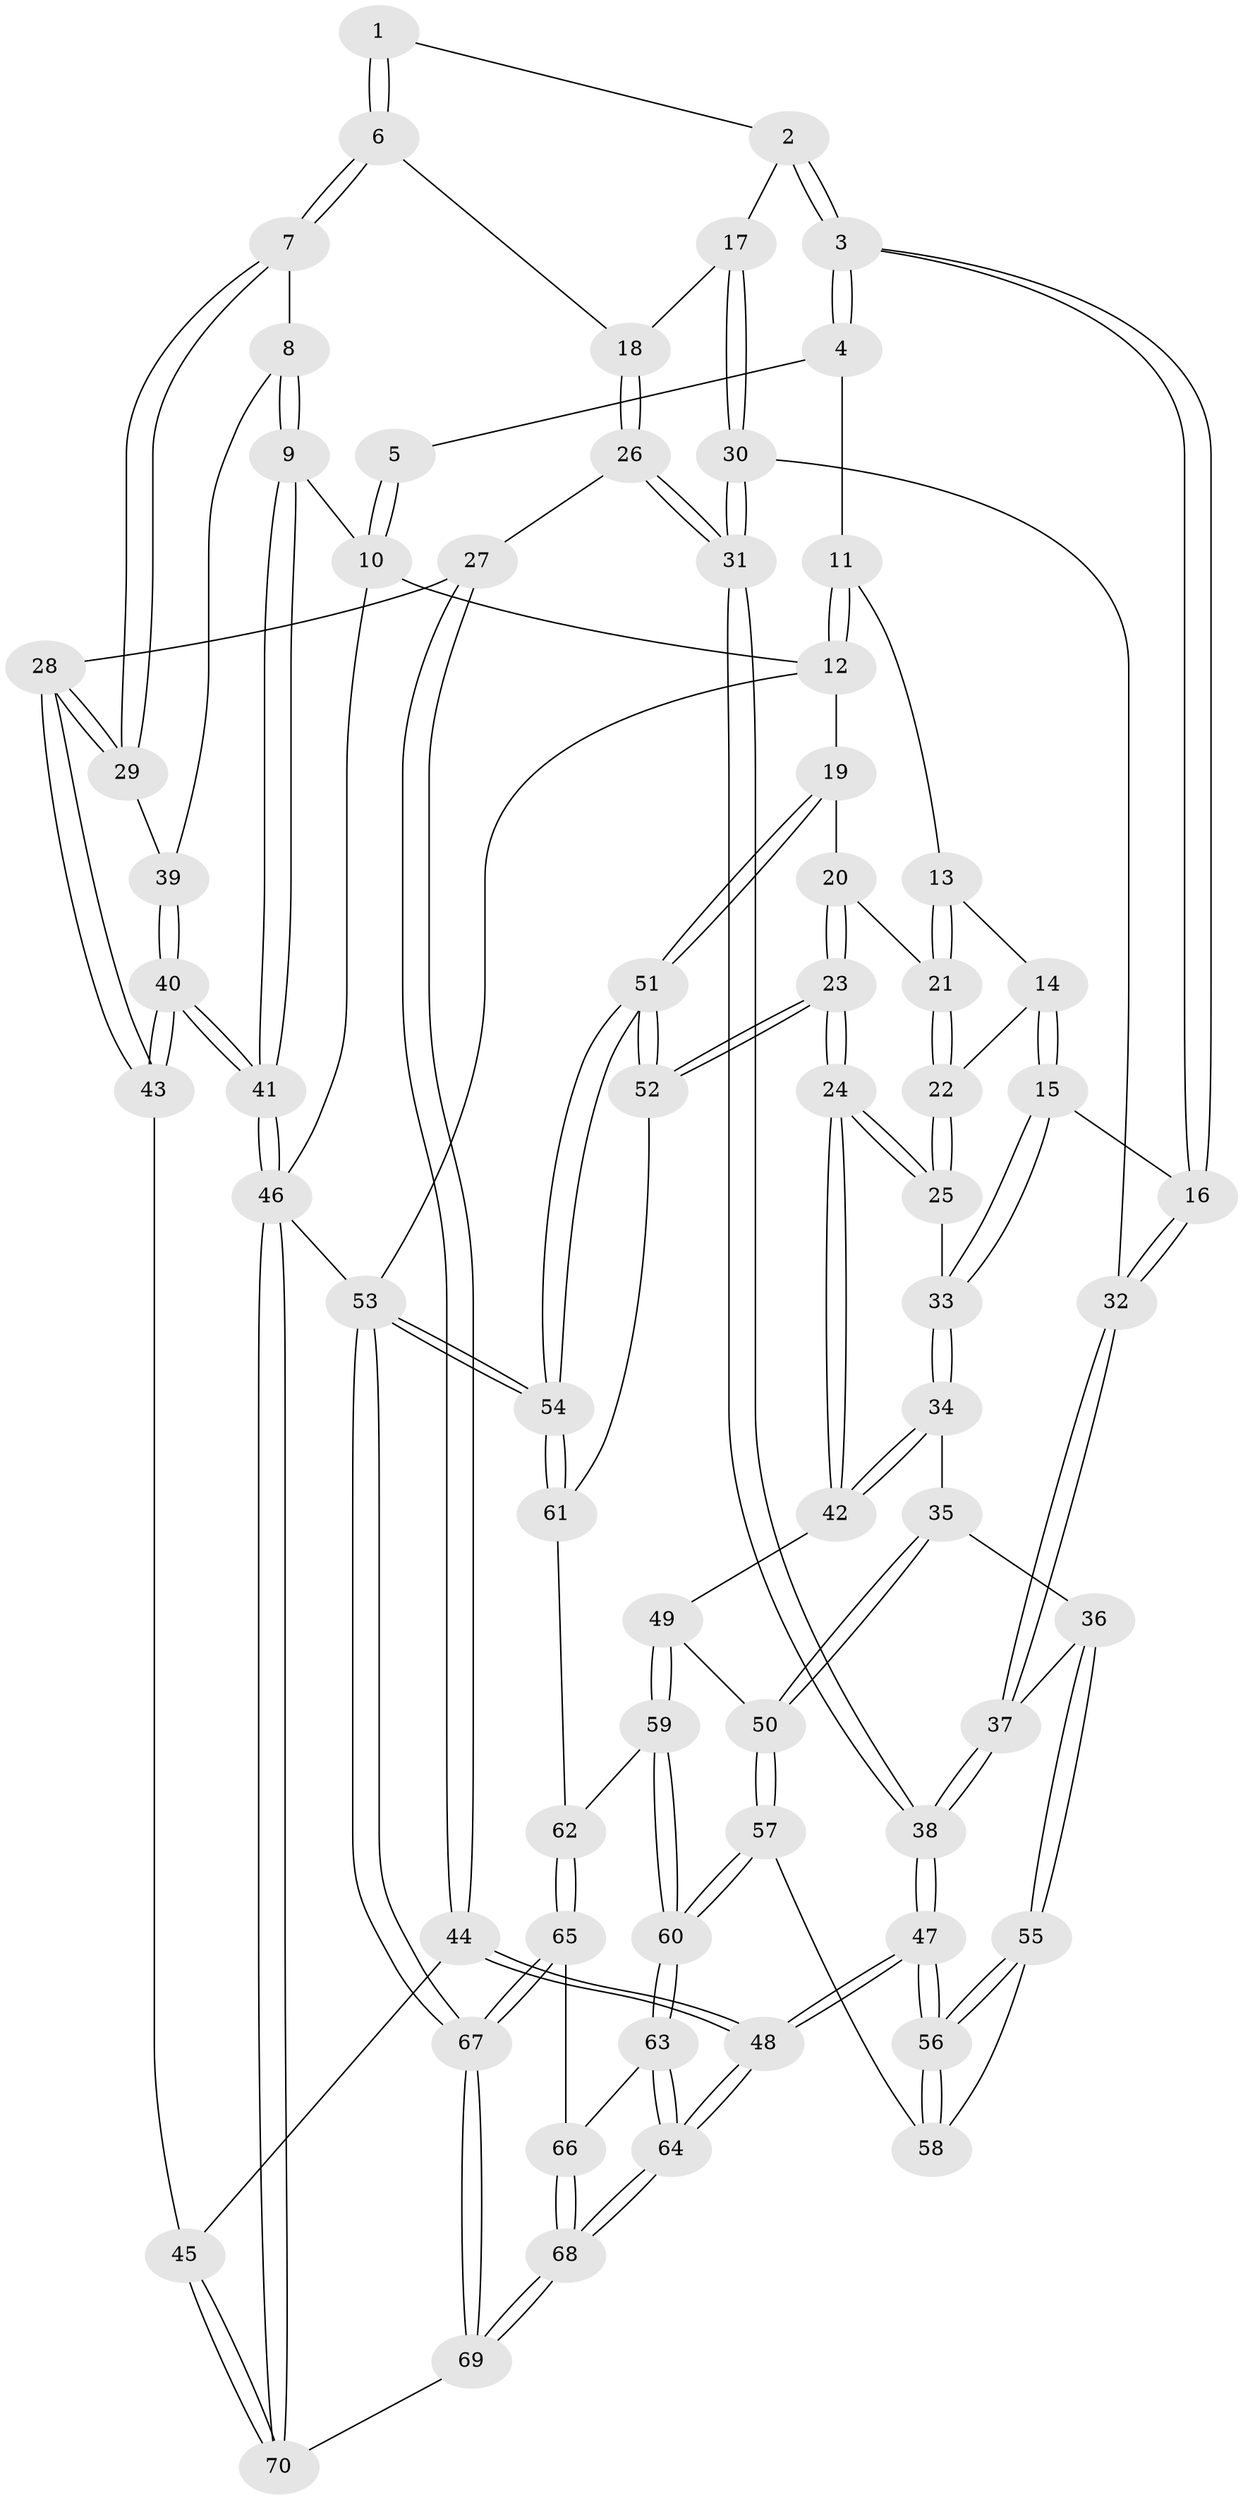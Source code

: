 // coarse degree distribution, {4: 0.5714285714285714, 3: 0.32142857142857145, 5: 0.10714285714285714}
// Generated by graph-tools (version 1.1) at 2025/38/03/04/25 23:38:29]
// undirected, 70 vertices, 172 edges
graph export_dot {
  node [color=gray90,style=filled];
  1 [pos="+0.2752744355193666+0"];
  2 [pos="+0.38125200771181417+0.03265487586869328"];
  3 [pos="+0.614488240753747+0.12832311031344174"];
  4 [pos="+0.76431872957362+0"];
  5 [pos="+0.21564508062620313+0"];
  6 [pos="+0.24221831554271062+0.18189913978196426"];
  7 [pos="+0.14325379960656107+0.23310258062083553"];
  8 [pos="+0+0.04709730255956792"];
  9 [pos="+0+0"];
  10 [pos="+0+0"];
  11 [pos="+0.8844559277554751+0"];
  12 [pos="+1+0"];
  13 [pos="+0.8772055940945314+0"];
  14 [pos="+0.8043014091486639+0.1813786033645167"];
  15 [pos="+0.6479435514890979+0.16255376425539939"];
  16 [pos="+0.6145322765556238+0.1345413532446172"];
  17 [pos="+0.36311682918331034+0.19755636684600256"];
  18 [pos="+0.3419329851997311+0.20198963660993863"];
  19 [pos="+1+0.17824418518900406"];
  20 [pos="+0.912624148475858+0.20830187952934245"];
  21 [pos="+0.9069070310195271+0.20677227545211752"];
  22 [pos="+0.8643017250819601+0.22367685764870318"];
  23 [pos="+0.985507354945906+0.4762653642202366"];
  24 [pos="+0.9604200465933289+0.4722984873230605"];
  25 [pos="+0.8283145878220151+0.296126445120749"];
  26 [pos="+0.28043083940729624+0.37000850307069844"];
  27 [pos="+0.21132786443638285+0.3529329018215594"];
  28 [pos="+0.17253992288309078+0.3233359768383067"];
  29 [pos="+0.15658599714627405+0.2898287035473307"];
  30 [pos="+0.4071907695880143+0.22044752888580904"];
  31 [pos="+0.3546580896111545+0.422998275363295"];
  32 [pos="+0.5297053761103662+0.22735376338217292"];
  33 [pos="+0.7312910816702693+0.312703279740475"];
  34 [pos="+0.702890229716378+0.39693135767646415"];
  35 [pos="+0.6512439730563446+0.4197564182073008"];
  36 [pos="+0.6296600770812079+0.42257028218663073"];
  37 [pos="+0.5307399575461775+0.3907718382955961"];
  38 [pos="+0.40186508811405075+0.4867844155308638"];
  39 [pos="+0.03437742951496758+0.358749249074047"];
  40 [pos="+0+0.6581981254155924"];
  41 [pos="+0+0.6666551475174192"];
  42 [pos="+0.8506061497516744+0.49339121773455824"];
  43 [pos="+0+0.658112360986665"];
  44 [pos="+0.141042966346687+0.6696195930079121"];
  45 [pos="+0+0.6692192858647588"];
  46 [pos="+0+1"];
  47 [pos="+0.37564287153619336+0.6406883914779444"];
  48 [pos="+0.3396145943783885+0.7071650137765684"];
  49 [pos="+0.8271727860544718+0.519013187244827"];
  50 [pos="+0.7104194686515941+0.554601582221424"];
  51 [pos="+1+0.4711857597950988"];
  52 [pos="+1+0.48559579218457877"];
  53 [pos="+1+1"];
  54 [pos="+1+1"];
  55 [pos="+0.6213170540986007+0.4964037395530578"];
  56 [pos="+0.4851423200293568+0.6139486060457915"];
  57 [pos="+0.6680901999512631+0.6067533008383414"];
  58 [pos="+0.6450162836563779+0.5970997666139082"];
  59 [pos="+0.7942426588993895+0.6324635795393124"];
  60 [pos="+0.7125951463971901+0.6984425592752598"];
  61 [pos="+0.9157951580716184+0.67395937241786"];
  62 [pos="+0.8977134020882965+0.6850921166558496"];
  63 [pos="+0.7043071598946788+0.770974584058364"];
  64 [pos="+0.3651511561389522+0.7563288474654567"];
  65 [pos="+0.7958583043013515+0.8555420422477611"];
  66 [pos="+0.7619509073149868+0.8402978923064457"];
  67 [pos="+1+1"];
  68 [pos="+0.3882204813515909+1"];
  69 [pos="+0.3865484598690237+1"];
  70 [pos="+0.27205612621842995+1"];
  1 -- 2;
  1 -- 6;
  1 -- 6;
  2 -- 3;
  2 -- 3;
  2 -- 17;
  3 -- 4;
  3 -- 4;
  3 -- 16;
  3 -- 16;
  4 -- 5;
  4 -- 11;
  5 -- 10;
  5 -- 10;
  6 -- 7;
  6 -- 7;
  6 -- 18;
  7 -- 8;
  7 -- 29;
  7 -- 29;
  8 -- 9;
  8 -- 9;
  8 -- 39;
  9 -- 10;
  9 -- 41;
  9 -- 41;
  10 -- 12;
  10 -- 46;
  11 -- 12;
  11 -- 12;
  11 -- 13;
  12 -- 19;
  12 -- 53;
  13 -- 14;
  13 -- 21;
  13 -- 21;
  14 -- 15;
  14 -- 15;
  14 -- 22;
  15 -- 16;
  15 -- 33;
  15 -- 33;
  16 -- 32;
  16 -- 32;
  17 -- 18;
  17 -- 30;
  17 -- 30;
  18 -- 26;
  18 -- 26;
  19 -- 20;
  19 -- 51;
  19 -- 51;
  20 -- 21;
  20 -- 23;
  20 -- 23;
  21 -- 22;
  21 -- 22;
  22 -- 25;
  22 -- 25;
  23 -- 24;
  23 -- 24;
  23 -- 52;
  23 -- 52;
  24 -- 25;
  24 -- 25;
  24 -- 42;
  24 -- 42;
  25 -- 33;
  26 -- 27;
  26 -- 31;
  26 -- 31;
  27 -- 28;
  27 -- 44;
  27 -- 44;
  28 -- 29;
  28 -- 29;
  28 -- 43;
  28 -- 43;
  29 -- 39;
  30 -- 31;
  30 -- 31;
  30 -- 32;
  31 -- 38;
  31 -- 38;
  32 -- 37;
  32 -- 37;
  33 -- 34;
  33 -- 34;
  34 -- 35;
  34 -- 42;
  34 -- 42;
  35 -- 36;
  35 -- 50;
  35 -- 50;
  36 -- 37;
  36 -- 55;
  36 -- 55;
  37 -- 38;
  37 -- 38;
  38 -- 47;
  38 -- 47;
  39 -- 40;
  39 -- 40;
  40 -- 41;
  40 -- 41;
  40 -- 43;
  40 -- 43;
  41 -- 46;
  41 -- 46;
  42 -- 49;
  43 -- 45;
  44 -- 45;
  44 -- 48;
  44 -- 48;
  45 -- 70;
  45 -- 70;
  46 -- 70;
  46 -- 70;
  46 -- 53;
  47 -- 48;
  47 -- 48;
  47 -- 56;
  47 -- 56;
  48 -- 64;
  48 -- 64;
  49 -- 50;
  49 -- 59;
  49 -- 59;
  50 -- 57;
  50 -- 57;
  51 -- 52;
  51 -- 52;
  51 -- 54;
  51 -- 54;
  52 -- 61;
  53 -- 54;
  53 -- 54;
  53 -- 67;
  53 -- 67;
  54 -- 61;
  54 -- 61;
  55 -- 56;
  55 -- 56;
  55 -- 58;
  56 -- 58;
  56 -- 58;
  57 -- 58;
  57 -- 60;
  57 -- 60;
  59 -- 60;
  59 -- 60;
  59 -- 62;
  60 -- 63;
  60 -- 63;
  61 -- 62;
  62 -- 65;
  62 -- 65;
  63 -- 64;
  63 -- 64;
  63 -- 66;
  64 -- 68;
  64 -- 68;
  65 -- 66;
  65 -- 67;
  65 -- 67;
  66 -- 68;
  66 -- 68;
  67 -- 69;
  67 -- 69;
  68 -- 69;
  68 -- 69;
  69 -- 70;
}
